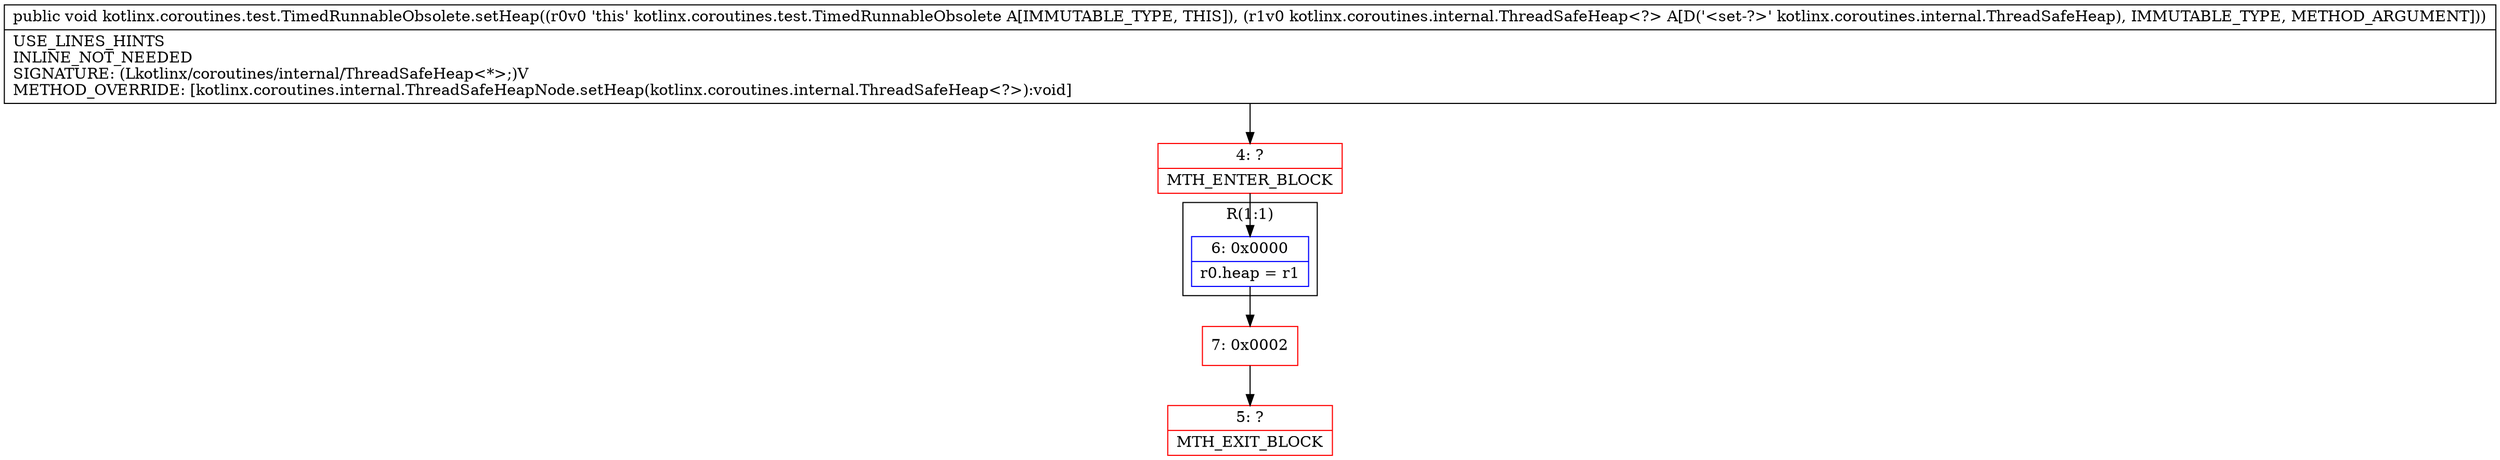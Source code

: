 digraph "CFG forkotlinx.coroutines.test.TimedRunnableObsolete.setHeap(Lkotlinx\/coroutines\/internal\/ThreadSafeHeap;)V" {
subgraph cluster_Region_2087686313 {
label = "R(1:1)";
node [shape=record,color=blue];
Node_6 [shape=record,label="{6\:\ 0x0000|r0.heap = r1\l}"];
}
Node_4 [shape=record,color=red,label="{4\:\ ?|MTH_ENTER_BLOCK\l}"];
Node_7 [shape=record,color=red,label="{7\:\ 0x0002}"];
Node_5 [shape=record,color=red,label="{5\:\ ?|MTH_EXIT_BLOCK\l}"];
MethodNode[shape=record,label="{public void kotlinx.coroutines.test.TimedRunnableObsolete.setHeap((r0v0 'this' kotlinx.coroutines.test.TimedRunnableObsolete A[IMMUTABLE_TYPE, THIS]), (r1v0 kotlinx.coroutines.internal.ThreadSafeHeap\<?\> A[D('\<set\-?\>' kotlinx.coroutines.internal.ThreadSafeHeap), IMMUTABLE_TYPE, METHOD_ARGUMENT]))  | USE_LINES_HINTS\lINLINE_NOT_NEEDED\lSIGNATURE: (Lkotlinx\/coroutines\/internal\/ThreadSafeHeap\<*\>;)V\lMETHOD_OVERRIDE: [kotlinx.coroutines.internal.ThreadSafeHeapNode.setHeap(kotlinx.coroutines.internal.ThreadSafeHeap\<?\>):void]\l}"];
MethodNode -> Node_4;Node_6 -> Node_7;
Node_4 -> Node_6;
Node_7 -> Node_5;
}

